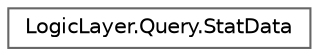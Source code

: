 digraph "Graphical Class Hierarchy"
{
 // LATEX_PDF_SIZE
  bgcolor="transparent";
  edge [fontname=Helvetica,fontsize=10,labelfontname=Helvetica,labelfontsize=10];
  node [fontname=Helvetica,fontsize=10,shape=box,height=0.2,width=0.4];
  rankdir="LR";
  Node0 [id="Node000000",label="LogicLayer.Query.StatData",height=0.2,width=0.4,color="grey40", fillcolor="white", style="filled",URL="$class_logic_layer_1_1_query_1_1_stat_data.html",tooltip=" "];
}
